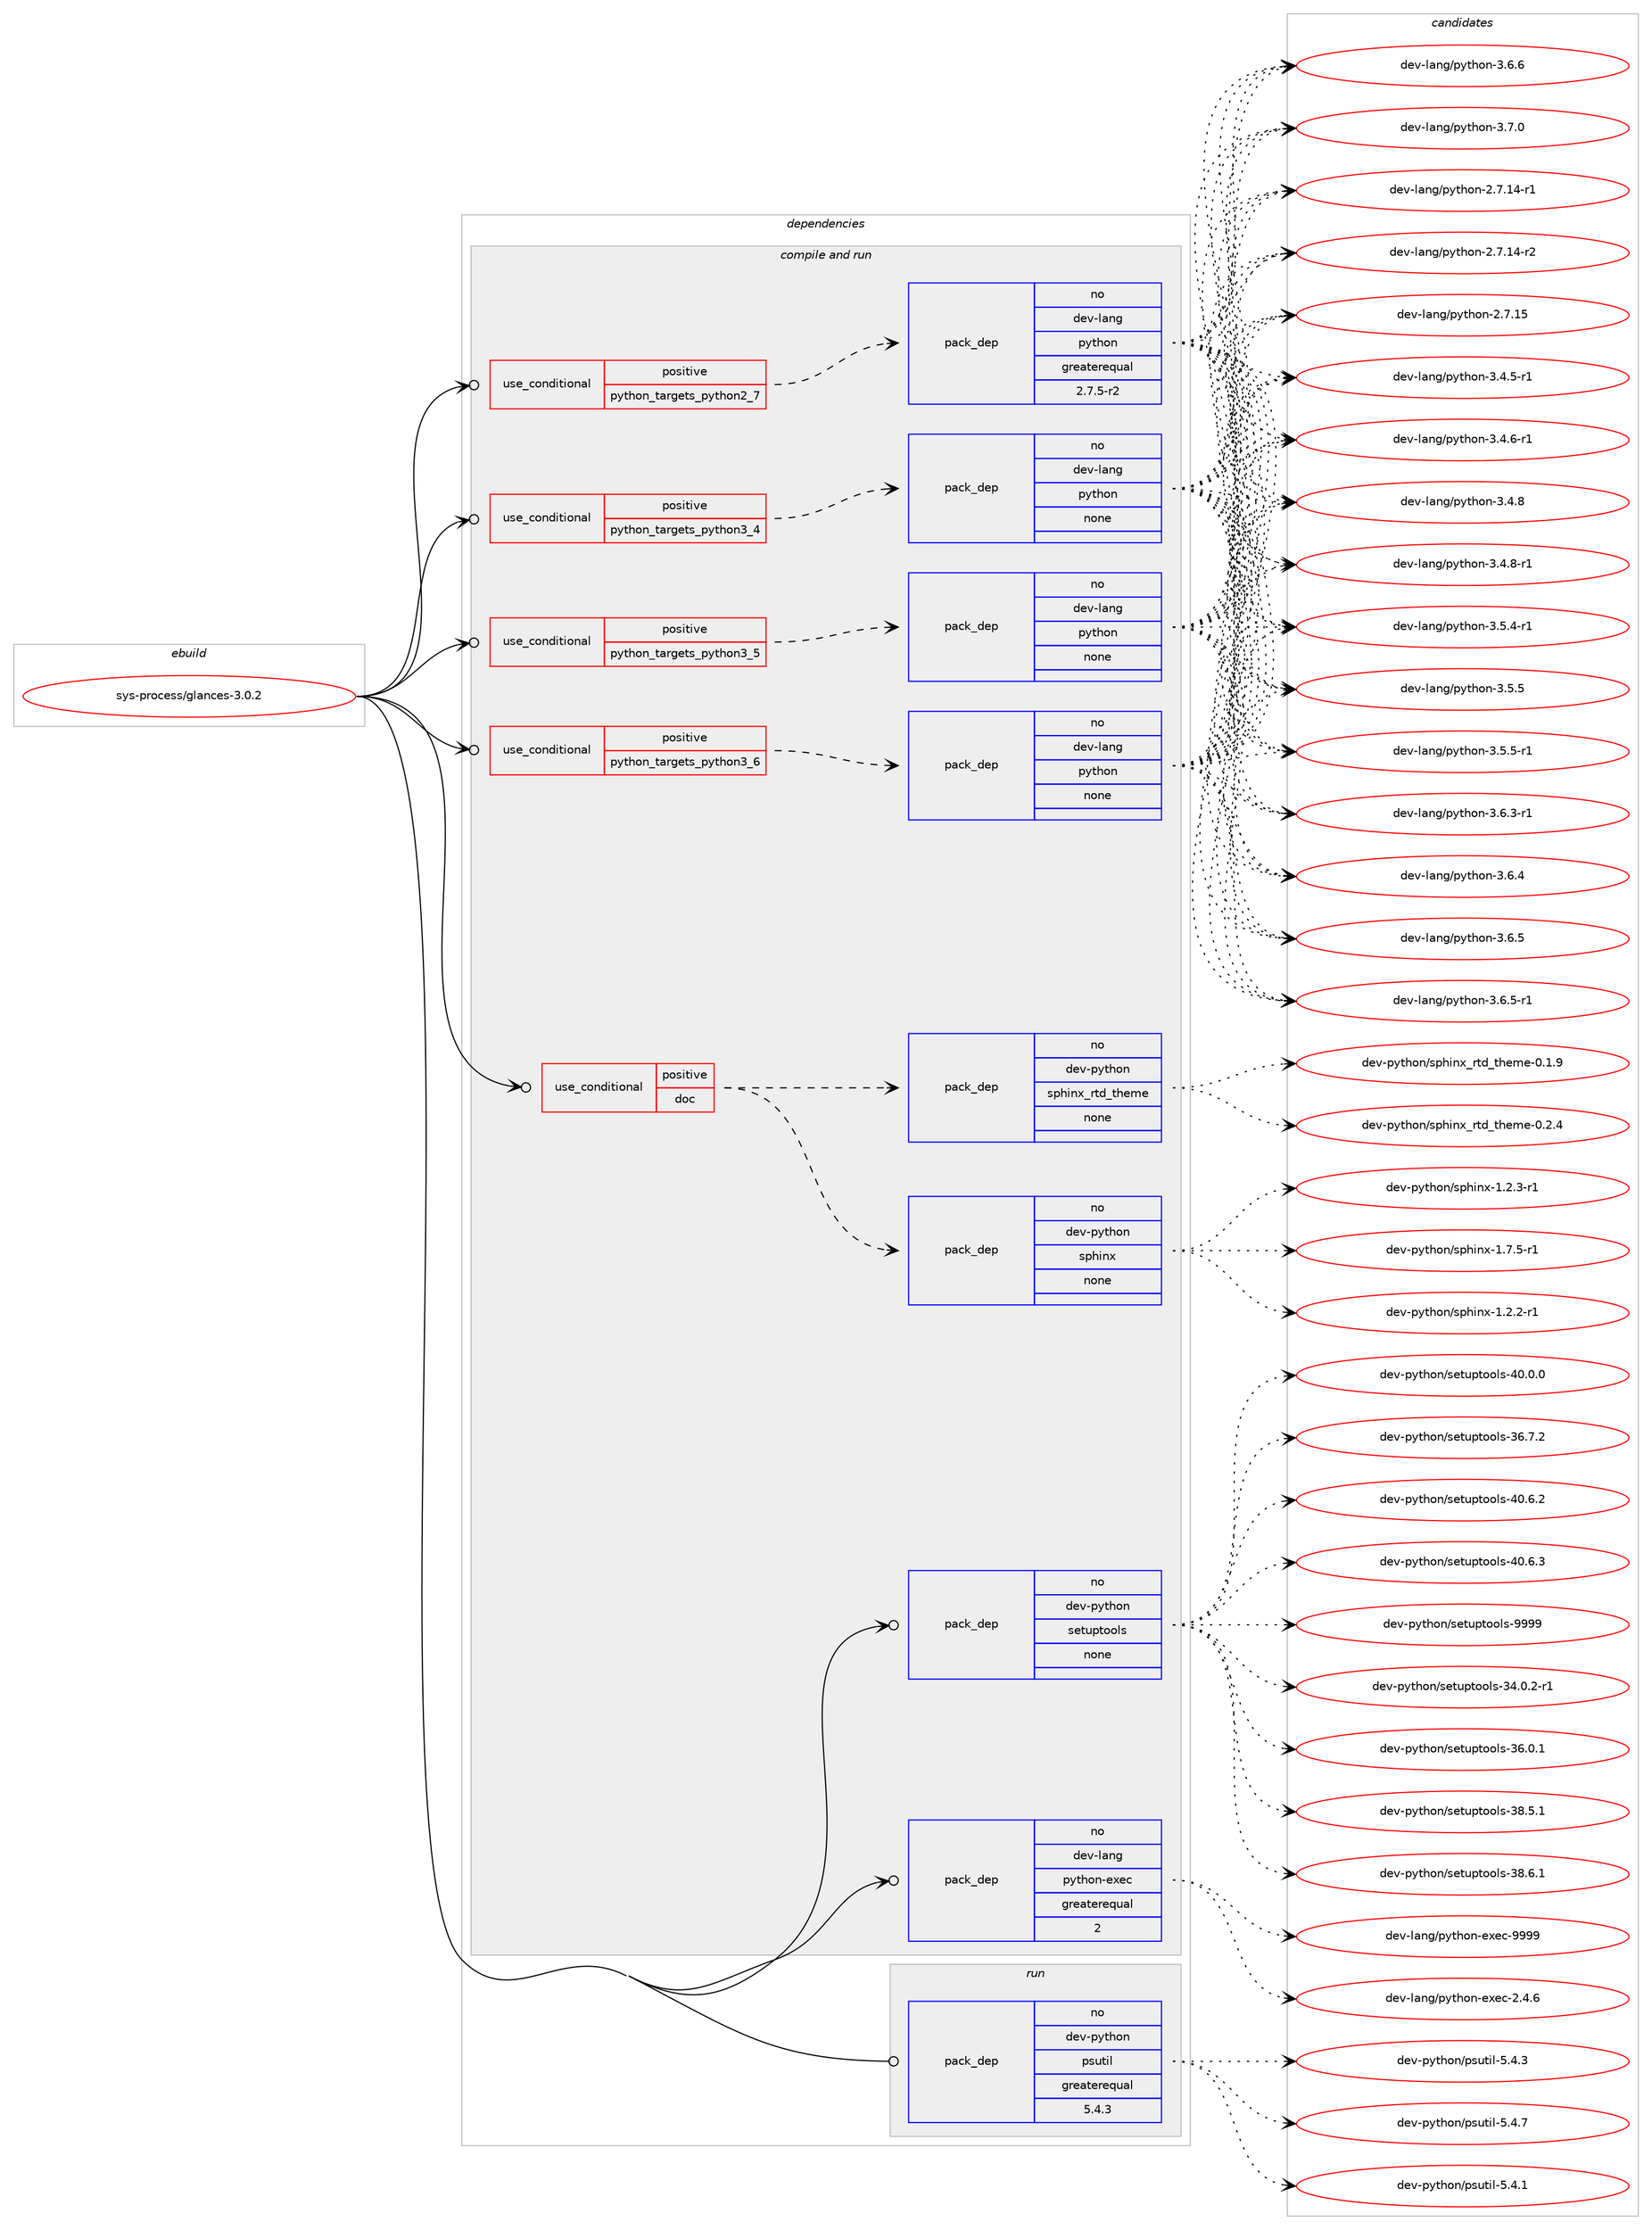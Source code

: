 digraph prolog {

# *************
# Graph options
# *************

newrank=true;
concentrate=true;
compound=true;
graph [rankdir=LR,fontname=Helvetica,fontsize=10,ranksep=1.5];#, ranksep=2.5, nodesep=0.2];
edge  [arrowhead=vee];
node  [fontname=Helvetica,fontsize=10];

# **********
# The ebuild
# **********

subgraph cluster_leftcol {
color=gray;
rank=same;
label=<<i>ebuild</i>>;
id [label="sys-process/glances-3.0.2", color=red, width=4, href="../sys-process/glances-3.0.2.svg"];
}

# ****************
# The dependencies
# ****************

subgraph cluster_midcol {
color=gray;
label=<<i>dependencies</i>>;
subgraph cluster_compile {
fillcolor="#eeeeee";
style=filled;
label=<<i>compile</i>>;
}
subgraph cluster_compileandrun {
fillcolor="#eeeeee";
style=filled;
label=<<i>compile and run</i>>;
subgraph cond1050 {
dependency7252 [label=<<TABLE BORDER="0" CELLBORDER="1" CELLSPACING="0" CELLPADDING="4"><TR><TD ROWSPAN="3" CELLPADDING="10">use_conditional</TD></TR><TR><TD>positive</TD></TR><TR><TD>doc</TD></TR></TABLE>>, shape=none, color=red];
subgraph pack6050 {
dependency7253 [label=<<TABLE BORDER="0" CELLBORDER="1" CELLSPACING="0" CELLPADDING="4" WIDTH="220"><TR><TD ROWSPAN="6" CELLPADDING="30">pack_dep</TD></TR><TR><TD WIDTH="110">no</TD></TR><TR><TD>dev-python</TD></TR><TR><TD>sphinx</TD></TR><TR><TD>none</TD></TR><TR><TD></TD></TR></TABLE>>, shape=none, color=blue];
}
dependency7252:e -> dependency7253:w [weight=20,style="dashed",arrowhead="vee"];
subgraph pack6051 {
dependency7254 [label=<<TABLE BORDER="0" CELLBORDER="1" CELLSPACING="0" CELLPADDING="4" WIDTH="220"><TR><TD ROWSPAN="6" CELLPADDING="30">pack_dep</TD></TR><TR><TD WIDTH="110">no</TD></TR><TR><TD>dev-python</TD></TR><TR><TD>sphinx_rtd_theme</TD></TR><TR><TD>none</TD></TR><TR><TD></TD></TR></TABLE>>, shape=none, color=blue];
}
dependency7252:e -> dependency7254:w [weight=20,style="dashed",arrowhead="vee"];
}
id:e -> dependency7252:w [weight=20,style="solid",arrowhead="odotvee"];
subgraph cond1051 {
dependency7255 [label=<<TABLE BORDER="0" CELLBORDER="1" CELLSPACING="0" CELLPADDING="4"><TR><TD ROWSPAN="3" CELLPADDING="10">use_conditional</TD></TR><TR><TD>positive</TD></TR><TR><TD>python_targets_python2_7</TD></TR></TABLE>>, shape=none, color=red];
subgraph pack6052 {
dependency7256 [label=<<TABLE BORDER="0" CELLBORDER="1" CELLSPACING="0" CELLPADDING="4" WIDTH="220"><TR><TD ROWSPAN="6" CELLPADDING="30">pack_dep</TD></TR><TR><TD WIDTH="110">no</TD></TR><TR><TD>dev-lang</TD></TR><TR><TD>python</TD></TR><TR><TD>greaterequal</TD></TR><TR><TD>2.7.5-r2</TD></TR></TABLE>>, shape=none, color=blue];
}
dependency7255:e -> dependency7256:w [weight=20,style="dashed",arrowhead="vee"];
}
id:e -> dependency7255:w [weight=20,style="solid",arrowhead="odotvee"];
subgraph cond1052 {
dependency7257 [label=<<TABLE BORDER="0" CELLBORDER="1" CELLSPACING="0" CELLPADDING="4"><TR><TD ROWSPAN="3" CELLPADDING="10">use_conditional</TD></TR><TR><TD>positive</TD></TR><TR><TD>python_targets_python3_4</TD></TR></TABLE>>, shape=none, color=red];
subgraph pack6053 {
dependency7258 [label=<<TABLE BORDER="0" CELLBORDER="1" CELLSPACING="0" CELLPADDING="4" WIDTH="220"><TR><TD ROWSPAN="6" CELLPADDING="30">pack_dep</TD></TR><TR><TD WIDTH="110">no</TD></TR><TR><TD>dev-lang</TD></TR><TR><TD>python</TD></TR><TR><TD>none</TD></TR><TR><TD></TD></TR></TABLE>>, shape=none, color=blue];
}
dependency7257:e -> dependency7258:w [weight=20,style="dashed",arrowhead="vee"];
}
id:e -> dependency7257:w [weight=20,style="solid",arrowhead="odotvee"];
subgraph cond1053 {
dependency7259 [label=<<TABLE BORDER="0" CELLBORDER="1" CELLSPACING="0" CELLPADDING="4"><TR><TD ROWSPAN="3" CELLPADDING="10">use_conditional</TD></TR><TR><TD>positive</TD></TR><TR><TD>python_targets_python3_5</TD></TR></TABLE>>, shape=none, color=red];
subgraph pack6054 {
dependency7260 [label=<<TABLE BORDER="0" CELLBORDER="1" CELLSPACING="0" CELLPADDING="4" WIDTH="220"><TR><TD ROWSPAN="6" CELLPADDING="30">pack_dep</TD></TR><TR><TD WIDTH="110">no</TD></TR><TR><TD>dev-lang</TD></TR><TR><TD>python</TD></TR><TR><TD>none</TD></TR><TR><TD></TD></TR></TABLE>>, shape=none, color=blue];
}
dependency7259:e -> dependency7260:w [weight=20,style="dashed",arrowhead="vee"];
}
id:e -> dependency7259:w [weight=20,style="solid",arrowhead="odotvee"];
subgraph cond1054 {
dependency7261 [label=<<TABLE BORDER="0" CELLBORDER="1" CELLSPACING="0" CELLPADDING="4"><TR><TD ROWSPAN="3" CELLPADDING="10">use_conditional</TD></TR><TR><TD>positive</TD></TR><TR><TD>python_targets_python3_6</TD></TR></TABLE>>, shape=none, color=red];
subgraph pack6055 {
dependency7262 [label=<<TABLE BORDER="0" CELLBORDER="1" CELLSPACING="0" CELLPADDING="4" WIDTH="220"><TR><TD ROWSPAN="6" CELLPADDING="30">pack_dep</TD></TR><TR><TD WIDTH="110">no</TD></TR><TR><TD>dev-lang</TD></TR><TR><TD>python</TD></TR><TR><TD>none</TD></TR><TR><TD></TD></TR></TABLE>>, shape=none, color=blue];
}
dependency7261:e -> dependency7262:w [weight=20,style="dashed",arrowhead="vee"];
}
id:e -> dependency7261:w [weight=20,style="solid",arrowhead="odotvee"];
subgraph pack6056 {
dependency7263 [label=<<TABLE BORDER="0" CELLBORDER="1" CELLSPACING="0" CELLPADDING="4" WIDTH="220"><TR><TD ROWSPAN="6" CELLPADDING="30">pack_dep</TD></TR><TR><TD WIDTH="110">no</TD></TR><TR><TD>dev-lang</TD></TR><TR><TD>python-exec</TD></TR><TR><TD>greaterequal</TD></TR><TR><TD>2</TD></TR></TABLE>>, shape=none, color=blue];
}
id:e -> dependency7263:w [weight=20,style="solid",arrowhead="odotvee"];
subgraph pack6057 {
dependency7264 [label=<<TABLE BORDER="0" CELLBORDER="1" CELLSPACING="0" CELLPADDING="4" WIDTH="220"><TR><TD ROWSPAN="6" CELLPADDING="30">pack_dep</TD></TR><TR><TD WIDTH="110">no</TD></TR><TR><TD>dev-python</TD></TR><TR><TD>setuptools</TD></TR><TR><TD>none</TD></TR><TR><TD></TD></TR></TABLE>>, shape=none, color=blue];
}
id:e -> dependency7264:w [weight=20,style="solid",arrowhead="odotvee"];
}
subgraph cluster_run {
fillcolor="#eeeeee";
style=filled;
label=<<i>run</i>>;
subgraph pack6058 {
dependency7265 [label=<<TABLE BORDER="0" CELLBORDER="1" CELLSPACING="0" CELLPADDING="4" WIDTH="220"><TR><TD ROWSPAN="6" CELLPADDING="30">pack_dep</TD></TR><TR><TD WIDTH="110">no</TD></TR><TR><TD>dev-python</TD></TR><TR><TD>psutil</TD></TR><TR><TD>greaterequal</TD></TR><TR><TD>5.4.3</TD></TR></TABLE>>, shape=none, color=blue];
}
id:e -> dependency7265:w [weight=20,style="solid",arrowhead="odot"];
}
}

# **************
# The candidates
# **************

subgraph cluster_choices {
rank=same;
color=gray;
label=<<i>candidates</i>>;

subgraph choice6050 {
color=black;
nodesep=1;
choice10010111845112121116104111110471151121041051101204549465046504511449 [label="dev-python/sphinx-1.2.2-r1", color=red, width=4,href="../dev-python/sphinx-1.2.2-r1.svg"];
choice10010111845112121116104111110471151121041051101204549465046514511449 [label="dev-python/sphinx-1.2.3-r1", color=red, width=4,href="../dev-python/sphinx-1.2.3-r1.svg"];
choice10010111845112121116104111110471151121041051101204549465546534511449 [label="dev-python/sphinx-1.7.5-r1", color=red, width=4,href="../dev-python/sphinx-1.7.5-r1.svg"];
dependency7253:e -> choice10010111845112121116104111110471151121041051101204549465046504511449:w [style=dotted,weight="100"];
dependency7253:e -> choice10010111845112121116104111110471151121041051101204549465046514511449:w [style=dotted,weight="100"];
dependency7253:e -> choice10010111845112121116104111110471151121041051101204549465546534511449:w [style=dotted,weight="100"];
}
subgraph choice6051 {
color=black;
nodesep=1;
choice10010111845112121116104111110471151121041051101209511411610095116104101109101454846494657 [label="dev-python/sphinx_rtd_theme-0.1.9", color=red, width=4,href="../dev-python/sphinx_rtd_theme-0.1.9.svg"];
choice10010111845112121116104111110471151121041051101209511411610095116104101109101454846504652 [label="dev-python/sphinx_rtd_theme-0.2.4", color=red, width=4,href="../dev-python/sphinx_rtd_theme-0.2.4.svg"];
dependency7254:e -> choice10010111845112121116104111110471151121041051101209511411610095116104101109101454846494657:w [style=dotted,weight="100"];
dependency7254:e -> choice10010111845112121116104111110471151121041051101209511411610095116104101109101454846504652:w [style=dotted,weight="100"];
}
subgraph choice6052 {
color=black;
nodesep=1;
choice100101118451089711010347112121116104111110455046554649524511449 [label="dev-lang/python-2.7.14-r1", color=red, width=4,href="../dev-lang/python-2.7.14-r1.svg"];
choice100101118451089711010347112121116104111110455046554649524511450 [label="dev-lang/python-2.7.14-r2", color=red, width=4,href="../dev-lang/python-2.7.14-r2.svg"];
choice10010111845108971101034711212111610411111045504655464953 [label="dev-lang/python-2.7.15", color=red, width=4,href="../dev-lang/python-2.7.15.svg"];
choice1001011184510897110103471121211161041111104551465246534511449 [label="dev-lang/python-3.4.5-r1", color=red, width=4,href="../dev-lang/python-3.4.5-r1.svg"];
choice1001011184510897110103471121211161041111104551465246544511449 [label="dev-lang/python-3.4.6-r1", color=red, width=4,href="../dev-lang/python-3.4.6-r1.svg"];
choice100101118451089711010347112121116104111110455146524656 [label="dev-lang/python-3.4.8", color=red, width=4,href="../dev-lang/python-3.4.8.svg"];
choice1001011184510897110103471121211161041111104551465246564511449 [label="dev-lang/python-3.4.8-r1", color=red, width=4,href="../dev-lang/python-3.4.8-r1.svg"];
choice1001011184510897110103471121211161041111104551465346524511449 [label="dev-lang/python-3.5.4-r1", color=red, width=4,href="../dev-lang/python-3.5.4-r1.svg"];
choice100101118451089711010347112121116104111110455146534653 [label="dev-lang/python-3.5.5", color=red, width=4,href="../dev-lang/python-3.5.5.svg"];
choice1001011184510897110103471121211161041111104551465346534511449 [label="dev-lang/python-3.5.5-r1", color=red, width=4,href="../dev-lang/python-3.5.5-r1.svg"];
choice1001011184510897110103471121211161041111104551465446514511449 [label="dev-lang/python-3.6.3-r1", color=red, width=4,href="../dev-lang/python-3.6.3-r1.svg"];
choice100101118451089711010347112121116104111110455146544652 [label="dev-lang/python-3.6.4", color=red, width=4,href="../dev-lang/python-3.6.4.svg"];
choice100101118451089711010347112121116104111110455146544653 [label="dev-lang/python-3.6.5", color=red, width=4,href="../dev-lang/python-3.6.5.svg"];
choice1001011184510897110103471121211161041111104551465446534511449 [label="dev-lang/python-3.6.5-r1", color=red, width=4,href="../dev-lang/python-3.6.5-r1.svg"];
choice100101118451089711010347112121116104111110455146544654 [label="dev-lang/python-3.6.6", color=red, width=4,href="../dev-lang/python-3.6.6.svg"];
choice100101118451089711010347112121116104111110455146554648 [label="dev-lang/python-3.7.0", color=red, width=4,href="../dev-lang/python-3.7.0.svg"];
dependency7256:e -> choice100101118451089711010347112121116104111110455046554649524511449:w [style=dotted,weight="100"];
dependency7256:e -> choice100101118451089711010347112121116104111110455046554649524511450:w [style=dotted,weight="100"];
dependency7256:e -> choice10010111845108971101034711212111610411111045504655464953:w [style=dotted,weight="100"];
dependency7256:e -> choice1001011184510897110103471121211161041111104551465246534511449:w [style=dotted,weight="100"];
dependency7256:e -> choice1001011184510897110103471121211161041111104551465246544511449:w [style=dotted,weight="100"];
dependency7256:e -> choice100101118451089711010347112121116104111110455146524656:w [style=dotted,weight="100"];
dependency7256:e -> choice1001011184510897110103471121211161041111104551465246564511449:w [style=dotted,weight="100"];
dependency7256:e -> choice1001011184510897110103471121211161041111104551465346524511449:w [style=dotted,weight="100"];
dependency7256:e -> choice100101118451089711010347112121116104111110455146534653:w [style=dotted,weight="100"];
dependency7256:e -> choice1001011184510897110103471121211161041111104551465346534511449:w [style=dotted,weight="100"];
dependency7256:e -> choice1001011184510897110103471121211161041111104551465446514511449:w [style=dotted,weight="100"];
dependency7256:e -> choice100101118451089711010347112121116104111110455146544652:w [style=dotted,weight="100"];
dependency7256:e -> choice100101118451089711010347112121116104111110455146544653:w [style=dotted,weight="100"];
dependency7256:e -> choice1001011184510897110103471121211161041111104551465446534511449:w [style=dotted,weight="100"];
dependency7256:e -> choice100101118451089711010347112121116104111110455146544654:w [style=dotted,weight="100"];
dependency7256:e -> choice100101118451089711010347112121116104111110455146554648:w [style=dotted,weight="100"];
}
subgraph choice6053 {
color=black;
nodesep=1;
choice100101118451089711010347112121116104111110455046554649524511449 [label="dev-lang/python-2.7.14-r1", color=red, width=4,href="../dev-lang/python-2.7.14-r1.svg"];
choice100101118451089711010347112121116104111110455046554649524511450 [label="dev-lang/python-2.7.14-r2", color=red, width=4,href="../dev-lang/python-2.7.14-r2.svg"];
choice10010111845108971101034711212111610411111045504655464953 [label="dev-lang/python-2.7.15", color=red, width=4,href="../dev-lang/python-2.7.15.svg"];
choice1001011184510897110103471121211161041111104551465246534511449 [label="dev-lang/python-3.4.5-r1", color=red, width=4,href="../dev-lang/python-3.4.5-r1.svg"];
choice1001011184510897110103471121211161041111104551465246544511449 [label="dev-lang/python-3.4.6-r1", color=red, width=4,href="../dev-lang/python-3.4.6-r1.svg"];
choice100101118451089711010347112121116104111110455146524656 [label="dev-lang/python-3.4.8", color=red, width=4,href="../dev-lang/python-3.4.8.svg"];
choice1001011184510897110103471121211161041111104551465246564511449 [label="dev-lang/python-3.4.8-r1", color=red, width=4,href="../dev-lang/python-3.4.8-r1.svg"];
choice1001011184510897110103471121211161041111104551465346524511449 [label="dev-lang/python-3.5.4-r1", color=red, width=4,href="../dev-lang/python-3.5.4-r1.svg"];
choice100101118451089711010347112121116104111110455146534653 [label="dev-lang/python-3.5.5", color=red, width=4,href="../dev-lang/python-3.5.5.svg"];
choice1001011184510897110103471121211161041111104551465346534511449 [label="dev-lang/python-3.5.5-r1", color=red, width=4,href="../dev-lang/python-3.5.5-r1.svg"];
choice1001011184510897110103471121211161041111104551465446514511449 [label="dev-lang/python-3.6.3-r1", color=red, width=4,href="../dev-lang/python-3.6.3-r1.svg"];
choice100101118451089711010347112121116104111110455146544652 [label="dev-lang/python-3.6.4", color=red, width=4,href="../dev-lang/python-3.6.4.svg"];
choice100101118451089711010347112121116104111110455146544653 [label="dev-lang/python-3.6.5", color=red, width=4,href="../dev-lang/python-3.6.5.svg"];
choice1001011184510897110103471121211161041111104551465446534511449 [label="dev-lang/python-3.6.5-r1", color=red, width=4,href="../dev-lang/python-3.6.5-r1.svg"];
choice100101118451089711010347112121116104111110455146544654 [label="dev-lang/python-3.6.6", color=red, width=4,href="../dev-lang/python-3.6.6.svg"];
choice100101118451089711010347112121116104111110455146554648 [label="dev-lang/python-3.7.0", color=red, width=4,href="../dev-lang/python-3.7.0.svg"];
dependency7258:e -> choice100101118451089711010347112121116104111110455046554649524511449:w [style=dotted,weight="100"];
dependency7258:e -> choice100101118451089711010347112121116104111110455046554649524511450:w [style=dotted,weight="100"];
dependency7258:e -> choice10010111845108971101034711212111610411111045504655464953:w [style=dotted,weight="100"];
dependency7258:e -> choice1001011184510897110103471121211161041111104551465246534511449:w [style=dotted,weight="100"];
dependency7258:e -> choice1001011184510897110103471121211161041111104551465246544511449:w [style=dotted,weight="100"];
dependency7258:e -> choice100101118451089711010347112121116104111110455146524656:w [style=dotted,weight="100"];
dependency7258:e -> choice1001011184510897110103471121211161041111104551465246564511449:w [style=dotted,weight="100"];
dependency7258:e -> choice1001011184510897110103471121211161041111104551465346524511449:w [style=dotted,weight="100"];
dependency7258:e -> choice100101118451089711010347112121116104111110455146534653:w [style=dotted,weight="100"];
dependency7258:e -> choice1001011184510897110103471121211161041111104551465346534511449:w [style=dotted,weight="100"];
dependency7258:e -> choice1001011184510897110103471121211161041111104551465446514511449:w [style=dotted,weight="100"];
dependency7258:e -> choice100101118451089711010347112121116104111110455146544652:w [style=dotted,weight="100"];
dependency7258:e -> choice100101118451089711010347112121116104111110455146544653:w [style=dotted,weight="100"];
dependency7258:e -> choice1001011184510897110103471121211161041111104551465446534511449:w [style=dotted,weight="100"];
dependency7258:e -> choice100101118451089711010347112121116104111110455146544654:w [style=dotted,weight="100"];
dependency7258:e -> choice100101118451089711010347112121116104111110455146554648:w [style=dotted,weight="100"];
}
subgraph choice6054 {
color=black;
nodesep=1;
choice100101118451089711010347112121116104111110455046554649524511449 [label="dev-lang/python-2.7.14-r1", color=red, width=4,href="../dev-lang/python-2.7.14-r1.svg"];
choice100101118451089711010347112121116104111110455046554649524511450 [label="dev-lang/python-2.7.14-r2", color=red, width=4,href="../dev-lang/python-2.7.14-r2.svg"];
choice10010111845108971101034711212111610411111045504655464953 [label="dev-lang/python-2.7.15", color=red, width=4,href="../dev-lang/python-2.7.15.svg"];
choice1001011184510897110103471121211161041111104551465246534511449 [label="dev-lang/python-3.4.5-r1", color=red, width=4,href="../dev-lang/python-3.4.5-r1.svg"];
choice1001011184510897110103471121211161041111104551465246544511449 [label="dev-lang/python-3.4.6-r1", color=red, width=4,href="../dev-lang/python-3.4.6-r1.svg"];
choice100101118451089711010347112121116104111110455146524656 [label="dev-lang/python-3.4.8", color=red, width=4,href="../dev-lang/python-3.4.8.svg"];
choice1001011184510897110103471121211161041111104551465246564511449 [label="dev-lang/python-3.4.8-r1", color=red, width=4,href="../dev-lang/python-3.4.8-r1.svg"];
choice1001011184510897110103471121211161041111104551465346524511449 [label="dev-lang/python-3.5.4-r1", color=red, width=4,href="../dev-lang/python-3.5.4-r1.svg"];
choice100101118451089711010347112121116104111110455146534653 [label="dev-lang/python-3.5.5", color=red, width=4,href="../dev-lang/python-3.5.5.svg"];
choice1001011184510897110103471121211161041111104551465346534511449 [label="dev-lang/python-3.5.5-r1", color=red, width=4,href="../dev-lang/python-3.5.5-r1.svg"];
choice1001011184510897110103471121211161041111104551465446514511449 [label="dev-lang/python-3.6.3-r1", color=red, width=4,href="../dev-lang/python-3.6.3-r1.svg"];
choice100101118451089711010347112121116104111110455146544652 [label="dev-lang/python-3.6.4", color=red, width=4,href="../dev-lang/python-3.6.4.svg"];
choice100101118451089711010347112121116104111110455146544653 [label="dev-lang/python-3.6.5", color=red, width=4,href="../dev-lang/python-3.6.5.svg"];
choice1001011184510897110103471121211161041111104551465446534511449 [label="dev-lang/python-3.6.5-r1", color=red, width=4,href="../dev-lang/python-3.6.5-r1.svg"];
choice100101118451089711010347112121116104111110455146544654 [label="dev-lang/python-3.6.6", color=red, width=4,href="../dev-lang/python-3.6.6.svg"];
choice100101118451089711010347112121116104111110455146554648 [label="dev-lang/python-3.7.0", color=red, width=4,href="../dev-lang/python-3.7.0.svg"];
dependency7260:e -> choice100101118451089711010347112121116104111110455046554649524511449:w [style=dotted,weight="100"];
dependency7260:e -> choice100101118451089711010347112121116104111110455046554649524511450:w [style=dotted,weight="100"];
dependency7260:e -> choice10010111845108971101034711212111610411111045504655464953:w [style=dotted,weight="100"];
dependency7260:e -> choice1001011184510897110103471121211161041111104551465246534511449:w [style=dotted,weight="100"];
dependency7260:e -> choice1001011184510897110103471121211161041111104551465246544511449:w [style=dotted,weight="100"];
dependency7260:e -> choice100101118451089711010347112121116104111110455146524656:w [style=dotted,weight="100"];
dependency7260:e -> choice1001011184510897110103471121211161041111104551465246564511449:w [style=dotted,weight="100"];
dependency7260:e -> choice1001011184510897110103471121211161041111104551465346524511449:w [style=dotted,weight="100"];
dependency7260:e -> choice100101118451089711010347112121116104111110455146534653:w [style=dotted,weight="100"];
dependency7260:e -> choice1001011184510897110103471121211161041111104551465346534511449:w [style=dotted,weight="100"];
dependency7260:e -> choice1001011184510897110103471121211161041111104551465446514511449:w [style=dotted,weight="100"];
dependency7260:e -> choice100101118451089711010347112121116104111110455146544652:w [style=dotted,weight="100"];
dependency7260:e -> choice100101118451089711010347112121116104111110455146544653:w [style=dotted,weight="100"];
dependency7260:e -> choice1001011184510897110103471121211161041111104551465446534511449:w [style=dotted,weight="100"];
dependency7260:e -> choice100101118451089711010347112121116104111110455146544654:w [style=dotted,weight="100"];
dependency7260:e -> choice100101118451089711010347112121116104111110455146554648:w [style=dotted,weight="100"];
}
subgraph choice6055 {
color=black;
nodesep=1;
choice100101118451089711010347112121116104111110455046554649524511449 [label="dev-lang/python-2.7.14-r1", color=red, width=4,href="../dev-lang/python-2.7.14-r1.svg"];
choice100101118451089711010347112121116104111110455046554649524511450 [label="dev-lang/python-2.7.14-r2", color=red, width=4,href="../dev-lang/python-2.7.14-r2.svg"];
choice10010111845108971101034711212111610411111045504655464953 [label="dev-lang/python-2.7.15", color=red, width=4,href="../dev-lang/python-2.7.15.svg"];
choice1001011184510897110103471121211161041111104551465246534511449 [label="dev-lang/python-3.4.5-r1", color=red, width=4,href="../dev-lang/python-3.4.5-r1.svg"];
choice1001011184510897110103471121211161041111104551465246544511449 [label="dev-lang/python-3.4.6-r1", color=red, width=4,href="../dev-lang/python-3.4.6-r1.svg"];
choice100101118451089711010347112121116104111110455146524656 [label="dev-lang/python-3.4.8", color=red, width=4,href="../dev-lang/python-3.4.8.svg"];
choice1001011184510897110103471121211161041111104551465246564511449 [label="dev-lang/python-3.4.8-r1", color=red, width=4,href="../dev-lang/python-3.4.8-r1.svg"];
choice1001011184510897110103471121211161041111104551465346524511449 [label="dev-lang/python-3.5.4-r1", color=red, width=4,href="../dev-lang/python-3.5.4-r1.svg"];
choice100101118451089711010347112121116104111110455146534653 [label="dev-lang/python-3.5.5", color=red, width=4,href="../dev-lang/python-3.5.5.svg"];
choice1001011184510897110103471121211161041111104551465346534511449 [label="dev-lang/python-3.5.5-r1", color=red, width=4,href="../dev-lang/python-3.5.5-r1.svg"];
choice1001011184510897110103471121211161041111104551465446514511449 [label="dev-lang/python-3.6.3-r1", color=red, width=4,href="../dev-lang/python-3.6.3-r1.svg"];
choice100101118451089711010347112121116104111110455146544652 [label="dev-lang/python-3.6.4", color=red, width=4,href="../dev-lang/python-3.6.4.svg"];
choice100101118451089711010347112121116104111110455146544653 [label="dev-lang/python-3.6.5", color=red, width=4,href="../dev-lang/python-3.6.5.svg"];
choice1001011184510897110103471121211161041111104551465446534511449 [label="dev-lang/python-3.6.5-r1", color=red, width=4,href="../dev-lang/python-3.6.5-r1.svg"];
choice100101118451089711010347112121116104111110455146544654 [label="dev-lang/python-3.6.6", color=red, width=4,href="../dev-lang/python-3.6.6.svg"];
choice100101118451089711010347112121116104111110455146554648 [label="dev-lang/python-3.7.0", color=red, width=4,href="../dev-lang/python-3.7.0.svg"];
dependency7262:e -> choice100101118451089711010347112121116104111110455046554649524511449:w [style=dotted,weight="100"];
dependency7262:e -> choice100101118451089711010347112121116104111110455046554649524511450:w [style=dotted,weight="100"];
dependency7262:e -> choice10010111845108971101034711212111610411111045504655464953:w [style=dotted,weight="100"];
dependency7262:e -> choice1001011184510897110103471121211161041111104551465246534511449:w [style=dotted,weight="100"];
dependency7262:e -> choice1001011184510897110103471121211161041111104551465246544511449:w [style=dotted,weight="100"];
dependency7262:e -> choice100101118451089711010347112121116104111110455146524656:w [style=dotted,weight="100"];
dependency7262:e -> choice1001011184510897110103471121211161041111104551465246564511449:w [style=dotted,weight="100"];
dependency7262:e -> choice1001011184510897110103471121211161041111104551465346524511449:w [style=dotted,weight="100"];
dependency7262:e -> choice100101118451089711010347112121116104111110455146534653:w [style=dotted,weight="100"];
dependency7262:e -> choice1001011184510897110103471121211161041111104551465346534511449:w [style=dotted,weight="100"];
dependency7262:e -> choice1001011184510897110103471121211161041111104551465446514511449:w [style=dotted,weight="100"];
dependency7262:e -> choice100101118451089711010347112121116104111110455146544652:w [style=dotted,weight="100"];
dependency7262:e -> choice100101118451089711010347112121116104111110455146544653:w [style=dotted,weight="100"];
dependency7262:e -> choice1001011184510897110103471121211161041111104551465446534511449:w [style=dotted,weight="100"];
dependency7262:e -> choice100101118451089711010347112121116104111110455146544654:w [style=dotted,weight="100"];
dependency7262:e -> choice100101118451089711010347112121116104111110455146554648:w [style=dotted,weight="100"];
}
subgraph choice6056 {
color=black;
nodesep=1;
choice1001011184510897110103471121211161041111104510112010199455046524654 [label="dev-lang/python-exec-2.4.6", color=red, width=4,href="../dev-lang/python-exec-2.4.6.svg"];
choice10010111845108971101034711212111610411111045101120101994557575757 [label="dev-lang/python-exec-9999", color=red, width=4,href="../dev-lang/python-exec-9999.svg"];
dependency7263:e -> choice1001011184510897110103471121211161041111104510112010199455046524654:w [style=dotted,weight="100"];
dependency7263:e -> choice10010111845108971101034711212111610411111045101120101994557575757:w [style=dotted,weight="100"];
}
subgraph choice6057 {
color=black;
nodesep=1;
choice1001011184511212111610411111047115101116117112116111111108115455152464846504511449 [label="dev-python/setuptools-34.0.2-r1", color=red, width=4,href="../dev-python/setuptools-34.0.2-r1.svg"];
choice100101118451121211161041111104711510111611711211611111110811545515446484649 [label="dev-python/setuptools-36.0.1", color=red, width=4,href="../dev-python/setuptools-36.0.1.svg"];
choice100101118451121211161041111104711510111611711211611111110811545515646534649 [label="dev-python/setuptools-38.5.1", color=red, width=4,href="../dev-python/setuptools-38.5.1.svg"];
choice100101118451121211161041111104711510111611711211611111110811545515646544649 [label="dev-python/setuptools-38.6.1", color=red, width=4,href="../dev-python/setuptools-38.6.1.svg"];
choice100101118451121211161041111104711510111611711211611111110811545524846484648 [label="dev-python/setuptools-40.0.0", color=red, width=4,href="../dev-python/setuptools-40.0.0.svg"];
choice100101118451121211161041111104711510111611711211611111110811545515446554650 [label="dev-python/setuptools-36.7.2", color=red, width=4,href="../dev-python/setuptools-36.7.2.svg"];
choice100101118451121211161041111104711510111611711211611111110811545524846544650 [label="dev-python/setuptools-40.6.2", color=red, width=4,href="../dev-python/setuptools-40.6.2.svg"];
choice100101118451121211161041111104711510111611711211611111110811545524846544651 [label="dev-python/setuptools-40.6.3", color=red, width=4,href="../dev-python/setuptools-40.6.3.svg"];
choice10010111845112121116104111110471151011161171121161111111081154557575757 [label="dev-python/setuptools-9999", color=red, width=4,href="../dev-python/setuptools-9999.svg"];
dependency7264:e -> choice1001011184511212111610411111047115101116117112116111111108115455152464846504511449:w [style=dotted,weight="100"];
dependency7264:e -> choice100101118451121211161041111104711510111611711211611111110811545515446484649:w [style=dotted,weight="100"];
dependency7264:e -> choice100101118451121211161041111104711510111611711211611111110811545515646534649:w [style=dotted,weight="100"];
dependency7264:e -> choice100101118451121211161041111104711510111611711211611111110811545515646544649:w [style=dotted,weight="100"];
dependency7264:e -> choice100101118451121211161041111104711510111611711211611111110811545524846484648:w [style=dotted,weight="100"];
dependency7264:e -> choice100101118451121211161041111104711510111611711211611111110811545515446554650:w [style=dotted,weight="100"];
dependency7264:e -> choice100101118451121211161041111104711510111611711211611111110811545524846544650:w [style=dotted,weight="100"];
dependency7264:e -> choice100101118451121211161041111104711510111611711211611111110811545524846544651:w [style=dotted,weight="100"];
dependency7264:e -> choice10010111845112121116104111110471151011161171121161111111081154557575757:w [style=dotted,weight="100"];
}
subgraph choice6058 {
color=black;
nodesep=1;
choice1001011184511212111610411111047112115117116105108455346524649 [label="dev-python/psutil-5.4.1", color=red, width=4,href="../dev-python/psutil-5.4.1.svg"];
choice1001011184511212111610411111047112115117116105108455346524651 [label="dev-python/psutil-5.4.3", color=red, width=4,href="../dev-python/psutil-5.4.3.svg"];
choice1001011184511212111610411111047112115117116105108455346524655 [label="dev-python/psutil-5.4.7", color=red, width=4,href="../dev-python/psutil-5.4.7.svg"];
dependency7265:e -> choice1001011184511212111610411111047112115117116105108455346524649:w [style=dotted,weight="100"];
dependency7265:e -> choice1001011184511212111610411111047112115117116105108455346524651:w [style=dotted,weight="100"];
dependency7265:e -> choice1001011184511212111610411111047112115117116105108455346524655:w [style=dotted,weight="100"];
}
}

}
